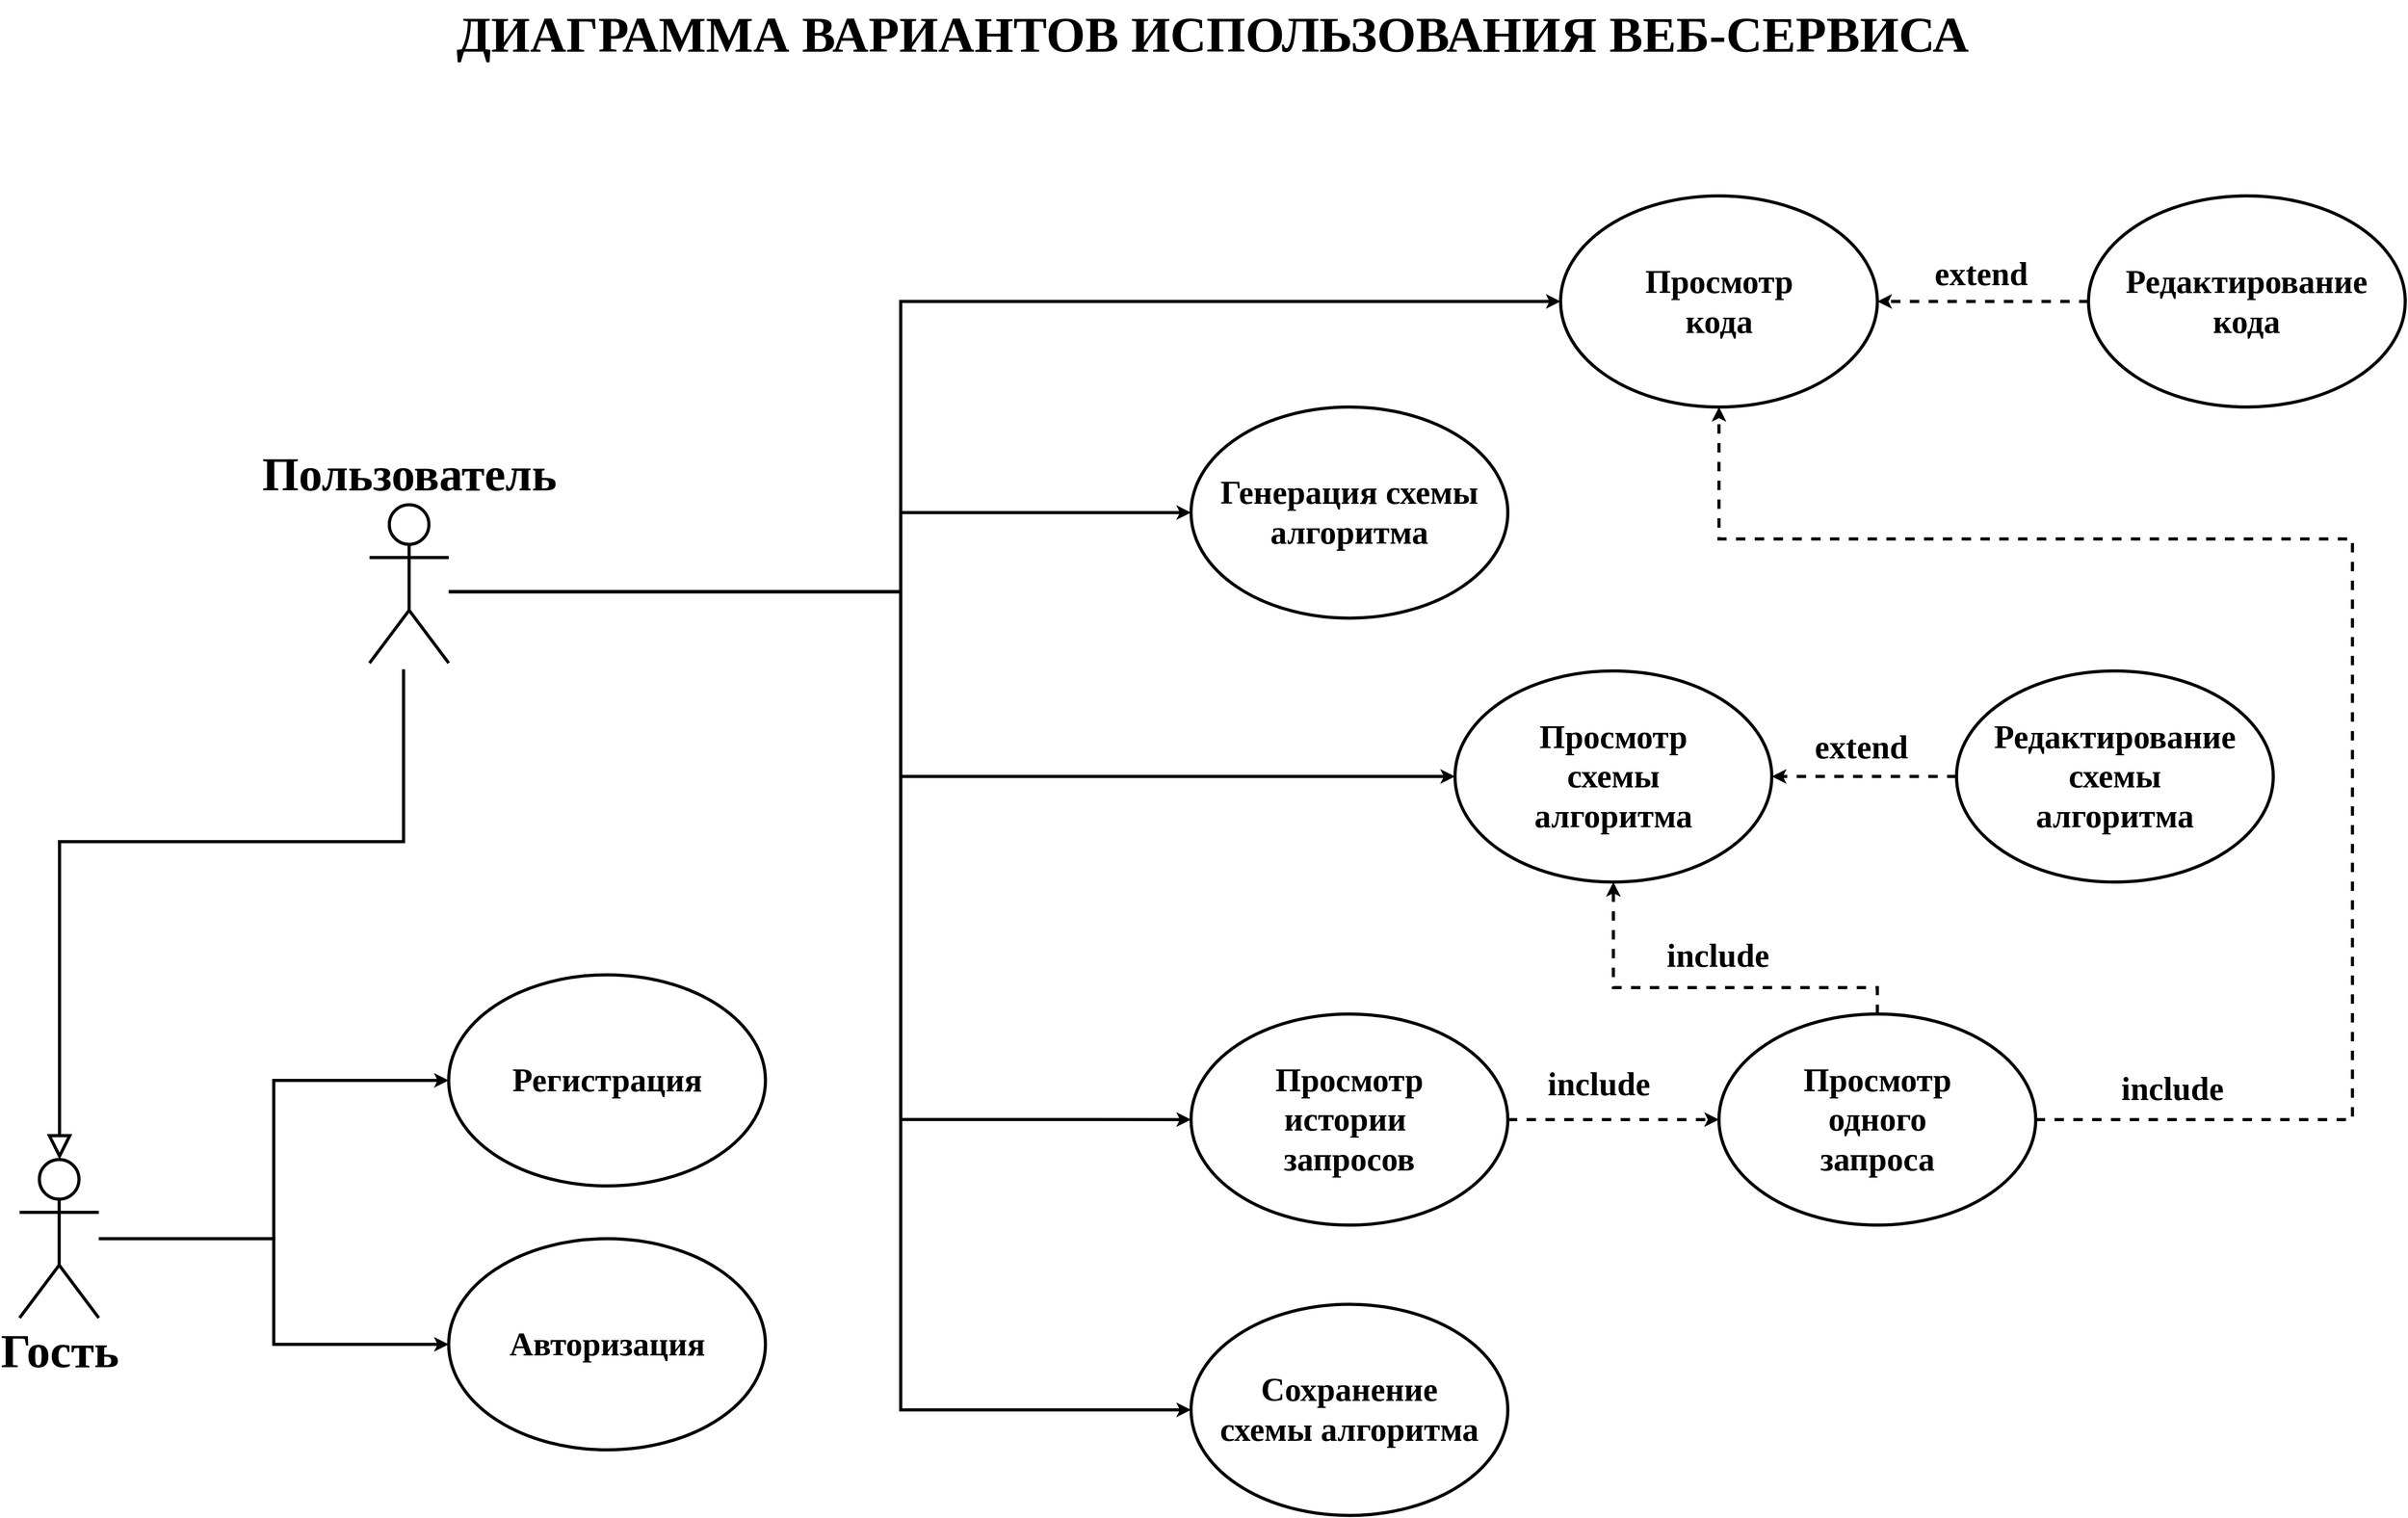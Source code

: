<mxfile version="21.1.2" type="device">
  <diagram name="Page-1" id="DXjRYRPQSQG1_2DYjN1M">
    <mxGraphModel dx="7090" dy="4100" grid="1" gridSize="10" guides="1" tooltips="1" connect="1" arrows="1" fold="1" page="1" pageScale="1" pageWidth="3300" pageHeight="2339" math="0" shadow="0">
      <root>
        <mxCell id="0" />
        <mxCell id="1" parent="0" />
        <mxCell id="NAu119daPePe2BMLrjtU-4" value="ДИАГРАММА ВАРИАНТОВ ИСПОЛЬЗОВАНИЯ ВЕБ-СЕРВИСА" style="text;html=1;align=center;verticalAlign=middle;resizable=0;points=[];autosize=1;strokeColor=none;fillColor=none;fontFamily=Times New Roman;fontStyle=1;fontSize=64;" parent="1" vertex="1">
          <mxGeometry x="675" y="100" width="1950" height="90" as="geometry" />
        </mxCell>
        <mxCell id="KSQjck4VXTtEsWQFUxek-6" value="Пользователь" style="shape=umlActor;verticalLabelPosition=top;verticalAlign=bottom;html=1;outlineConnect=0;fontFamily=Times New Roman;fontSize=60;container=0;fontStyle=1;labelPosition=center;align=center;strokeWidth=4;" parent="1" vertex="1">
          <mxGeometry x="574.58" y="744.21" width="101.052" height="202.105" as="geometry" />
        </mxCell>
        <mxCell id="KSQjck4VXTtEsWQFUxek-7" style="edgeStyle=orthogonalEdgeStyle;rounded=0;orthogonalLoop=1;jettySize=auto;html=1;endArrow=block;endFill=0;endSize=22;fontFamily=Times New Roman;fontSize=42;fontStyle=1;strokeWidth=4;" parent="1" target="KSQjck4VXTtEsWQFUxek-10" edge="1">
          <mxGeometry relative="1" as="geometry">
            <mxPoint x="618" y="954.21" as="sourcePoint" />
            <Array as="points">
              <mxPoint x="618" y="1174.21" />
              <mxPoint x="179" y="1174.21" />
            </Array>
          </mxGeometry>
        </mxCell>
        <mxCell id="KSQjck4VXTtEsWQFUxek-10" value="Гость" style="shape=umlActor;verticalLabelPosition=bottom;verticalAlign=top;html=1;outlineConnect=0;fontFamily=Times New Roman;fontSize=60;labelPosition=center;align=center;container=0;fontStyle=1;strokeWidth=4;" parent="1" vertex="1">
          <mxGeometry x="128" y="1579.999" width="101.052" height="202.105" as="geometry" />
        </mxCell>
        <mxCell id="KSQjck4VXTtEsWQFUxek-11" value="Регистрация" style="ellipse;whiteSpace=wrap;html=1;fontFamily=Times New Roman;fontSize=42;container=0;fontStyle=1;strokeWidth=4;" parent="1" vertex="1">
          <mxGeometry x="675.631" y="1344.21" width="404.21" height="269.474" as="geometry" />
        </mxCell>
        <mxCell id="KSQjck4VXTtEsWQFUxek-8" style="edgeStyle=orthogonalEdgeStyle;rounded=0;orthogonalLoop=1;jettySize=auto;html=1;fontFamily=Times New Roman;fontSize=42;fontStyle=1;strokeWidth=4;" parent="1" source="KSQjck4VXTtEsWQFUxek-10" target="KSQjck4VXTtEsWQFUxek-11" edge="1">
          <mxGeometry relative="1" as="geometry" />
        </mxCell>
        <mxCell id="KSQjck4VXTtEsWQFUxek-12" value="Авторизация" style="ellipse;whiteSpace=wrap;html=1;fontFamily=Times New Roman;fontSize=42;container=0;fontStyle=1;strokeWidth=4;" parent="1" vertex="1">
          <mxGeometry x="675.631" y="1681.052" width="404.21" height="269.474" as="geometry" />
        </mxCell>
        <mxCell id="KSQjck4VXTtEsWQFUxek-9" style="edgeStyle=orthogonalEdgeStyle;rounded=0;orthogonalLoop=1;jettySize=auto;html=1;fontFamily=Times New Roman;fontSize=42;fontStyle=1;strokeWidth=4;" parent="1" source="KSQjck4VXTtEsWQFUxek-10" target="KSQjck4VXTtEsWQFUxek-12" edge="1">
          <mxGeometry relative="1" as="geometry" />
        </mxCell>
        <mxCell id="KSQjck4VXTtEsWQFUxek-13" value="Просмотр&lt;br style=&quot;font-size: 42px;&quot;&gt;кода" style="ellipse;whiteSpace=wrap;html=1;fontFamily=Times New Roman;fontSize=42;container=0;fontStyle=1;strokeWidth=4;" parent="1" vertex="1">
          <mxGeometry x="2094.577" y="349.999" width="404.21" height="269.474" as="geometry" />
        </mxCell>
        <mxCell id="KSQjck4VXTtEsWQFUxek-1" style="edgeStyle=orthogonalEdgeStyle;rounded=0;orthogonalLoop=1;jettySize=auto;html=1;entryX=0;entryY=0.5;entryDx=0;entryDy=0;fontFamily=Times New Roman;fontSize=42;fontStyle=1;strokeWidth=4;" parent="1" source="KSQjck4VXTtEsWQFUxek-6" target="KSQjck4VXTtEsWQFUxek-13" edge="1">
          <mxGeometry relative="1" as="geometry">
            <Array as="points">
              <mxPoint x="1252.473" y="855.263" />
              <mxPoint x="1252.473" y="484.736" />
            </Array>
          </mxGeometry>
        </mxCell>
        <mxCell id="KSQjck4VXTtEsWQFUxek-14" value="Генерация схемы&lt;br style=&quot;font-size: 42px;&quot;&gt;алгоритма" style="ellipse;whiteSpace=wrap;html=1;fontFamily=Times New Roman;fontSize=42;container=0;fontStyle=1;strokeWidth=4;" parent="1" vertex="1">
          <mxGeometry x="1622.999" y="619.473" width="404.21" height="269.474" as="geometry" />
        </mxCell>
        <mxCell id="KSQjck4VXTtEsWQFUxek-3" style="edgeStyle=orthogonalEdgeStyle;rounded=0;orthogonalLoop=1;jettySize=auto;html=1;entryX=0;entryY=0.5;entryDx=0;entryDy=0;fontFamily=Times New Roman;fontSize=42;fontStyle=1;strokeWidth=4;" parent="1" source="KSQjck4VXTtEsWQFUxek-6" target="KSQjck4VXTtEsWQFUxek-14" edge="1">
          <mxGeometry relative="1" as="geometry">
            <Array as="points">
              <mxPoint x="1252.473" y="855.263" />
              <mxPoint x="1252.473" y="754.21" />
            </Array>
          </mxGeometry>
        </mxCell>
        <mxCell id="KSQjck4VXTtEsWQFUxek-16" value="Просмотр&lt;br style=&quot;font-size: 42px;&quot;&gt;истории&amp;nbsp;&lt;br style=&quot;font-size: 42px;&quot;&gt;запросов" style="ellipse;whiteSpace=wrap;html=1;fontFamily=Times New Roman;fontSize=42;container=0;fontStyle=1;strokeWidth=4;" parent="1" vertex="1">
          <mxGeometry x="1622.999" y="1394.21" width="404.21" height="269.474" as="geometry" />
        </mxCell>
        <mxCell id="KSQjck4VXTtEsWQFUxek-4" style="edgeStyle=orthogonalEdgeStyle;rounded=0;orthogonalLoop=1;jettySize=auto;html=1;entryX=0;entryY=0.5;entryDx=0;entryDy=0;fontFamily=Times New Roman;fontSize=42;fontStyle=1;strokeWidth=4;" parent="1" source="KSQjck4VXTtEsWQFUxek-6" target="KSQjck4VXTtEsWQFUxek-16" edge="1">
          <mxGeometry relative="1" as="geometry">
            <Array as="points">
              <mxPoint x="1252.473" y="855.263" />
              <mxPoint x="1252.473" y="1528.947" />
            </Array>
          </mxGeometry>
        </mxCell>
        <mxCell id="KSQjck4VXTtEsWQFUxek-18" style="edgeStyle=orthogonalEdgeStyle;rounded=0;orthogonalLoop=1;jettySize=auto;html=1;dashed=1;fontFamily=Times New Roman;fontSize=42;fontStyle=1;strokeWidth=4;" parent="1" source="KSQjck4VXTtEsWQFUxek-19" target="KSQjck4VXTtEsWQFUxek-13" edge="1">
          <mxGeometry relative="1" as="geometry">
            <Array as="points">
              <mxPoint x="3105.102" y="1528.947" />
              <mxPoint x="3105.102" y="787.894" />
              <mxPoint x="2296.682" y="787.894" />
            </Array>
          </mxGeometry>
        </mxCell>
        <mxCell id="KSQjck4VXTtEsWQFUxek-19" value="Просмотр&lt;br style=&quot;font-size: 42px;&quot;&gt;одного&lt;br style=&quot;font-size: 42px;&quot;&gt;запроса" style="ellipse;whiteSpace=wrap;html=1;fontFamily=Times New Roman;fontSize=42;container=0;fontStyle=1;strokeWidth=4;" parent="1" vertex="1">
          <mxGeometry x="2296.682" y="1394.21" width="404.21" height="269.474" as="geometry" />
        </mxCell>
        <mxCell id="KSQjck4VXTtEsWQFUxek-15" style="edgeStyle=orthogonalEdgeStyle;rounded=0;orthogonalLoop=1;jettySize=auto;html=1;dashed=1;fontFamily=Times New Roman;fontSize=42;fontStyle=1;strokeWidth=4;" parent="1" source="KSQjck4VXTtEsWQFUxek-16" target="KSQjck4VXTtEsWQFUxek-19" edge="1">
          <mxGeometry relative="1" as="geometry" />
        </mxCell>
        <mxCell id="KSQjck4VXTtEsWQFUxek-20" value="Просмотр&lt;br style=&quot;font-size: 42px;&quot;&gt;схемы&lt;br style=&quot;font-size: 42px;&quot;&gt;алгоритма" style="ellipse;whiteSpace=wrap;html=1;fontFamily=Times New Roman;fontSize=42;container=0;fontStyle=1;strokeWidth=4;" parent="1" vertex="1">
          <mxGeometry x="1959.84" y="956.315" width="404.21" height="269.474" as="geometry" />
        </mxCell>
        <mxCell id="KSQjck4VXTtEsWQFUxek-2" style="edgeStyle=orthogonalEdgeStyle;rounded=0;orthogonalLoop=1;jettySize=auto;html=1;fontFamily=Times New Roman;fontSize=42;fontStyle=1;strokeWidth=4;" parent="1" source="KSQjck4VXTtEsWQFUxek-6" target="KSQjck4VXTtEsWQFUxek-20" edge="1">
          <mxGeometry relative="1" as="geometry">
            <Array as="points">
              <mxPoint x="1252.473" y="855.263" />
              <mxPoint x="1252.473" y="1091.052" />
            </Array>
          </mxGeometry>
        </mxCell>
        <mxCell id="KSQjck4VXTtEsWQFUxek-17" style="edgeStyle=orthogonalEdgeStyle;rounded=0;orthogonalLoop=1;jettySize=auto;html=1;dashed=1;fontFamily=Times New Roman;fontSize=42;entryX=0.5;entryY=1;entryDx=0;entryDy=0;exitX=0.5;exitY=0;exitDx=0;exitDy=0;fontStyle=1;strokeWidth=4;" parent="1" source="KSQjck4VXTtEsWQFUxek-19" target="KSQjck4VXTtEsWQFUxek-20" edge="1">
          <mxGeometry relative="1" as="geometry">
            <Array as="points">
              <mxPoint x="2296.682" y="1360.526" />
              <mxPoint x="1926.156" y="1360.526" />
            </Array>
          </mxGeometry>
        </mxCell>
        <mxCell id="KSQjck4VXTtEsWQFUxek-21" style="edgeStyle=orthogonalEdgeStyle;rounded=0;orthogonalLoop=1;jettySize=auto;html=1;fontFamily=Times New Roman;fontSize=42;dashed=1;fontStyle=1;strokeWidth=4;" parent="1" source="KSQjck4VXTtEsWQFUxek-22" target="KSQjck4VXTtEsWQFUxek-13" edge="1">
          <mxGeometry relative="1" as="geometry" />
        </mxCell>
        <mxCell id="KSQjck4VXTtEsWQFUxek-22" value="Редактирование&lt;br style=&quot;font-size: 42px;&quot;&gt;кода" style="ellipse;whiteSpace=wrap;html=1;fontFamily=Times New Roman;fontSize=42;container=0;fontStyle=1;strokeWidth=4;" parent="1" vertex="1">
          <mxGeometry x="2768.26" y="349.999" width="404.21" height="269.474" as="geometry" />
        </mxCell>
        <mxCell id="KSQjck4VXTtEsWQFUxek-23" style="edgeStyle=orthogonalEdgeStyle;rounded=0;orthogonalLoop=1;jettySize=auto;html=1;fontFamily=Times New Roman;fontSize=42;dashed=1;fontStyle=1;strokeWidth=4;" parent="1" source="KSQjck4VXTtEsWQFUxek-24" target="KSQjck4VXTtEsWQFUxek-20" edge="1">
          <mxGeometry relative="1" as="geometry" />
        </mxCell>
        <mxCell id="KSQjck4VXTtEsWQFUxek-24" value="Редактирование&lt;br style=&quot;font-size: 42px;&quot;&gt;схемы&lt;br style=&quot;font-size: 42px;&quot;&gt;алгоритма" style="ellipse;whiteSpace=wrap;html=1;fontFamily=Times New Roman;fontSize=42;container=0;fontStyle=1;strokeWidth=4;" parent="1" vertex="1">
          <mxGeometry x="2599.839" y="956.315" width="404.21" height="269.474" as="geometry" />
        </mxCell>
        <mxCell id="KSQjck4VXTtEsWQFUxek-25" value="include" style="text;html=1;align=center;verticalAlign=middle;resizable=0;points=[];autosize=1;strokeColor=none;fillColor=none;fontFamily=Times New Roman;fontSize=42;container=0;fontStyle=1" parent="1" vertex="1">
          <mxGeometry x="2220.004" y="1290.004" width="150" height="60" as="geometry" />
        </mxCell>
        <mxCell id="KSQjck4VXTtEsWQFUxek-26" value="include" style="text;html=1;align=center;verticalAlign=middle;resizable=0;points=[];autosize=1;strokeColor=none;fillColor=none;fontFamily=Times New Roman;fontSize=42;container=0;fontStyle=1" parent="1" vertex="1">
          <mxGeometry x="2067.999" y="1454.213" width="150" height="60" as="geometry" />
        </mxCell>
        <mxCell id="KSQjck4VXTtEsWQFUxek-27" value="include" style="text;html=1;align=center;verticalAlign=middle;resizable=0;points=[];autosize=1;strokeColor=none;fillColor=none;fontFamily=Times New Roman;fontSize=42;container=0;fontStyle=1" parent="1" vertex="1">
          <mxGeometry x="2799.996" y="1460" width="150" height="60" as="geometry" />
        </mxCell>
        <mxCell id="KSQjck4VXTtEsWQFUxek-28" value="extend" style="text;html=1;align=center;verticalAlign=middle;resizable=0;points=[];autosize=1;strokeColor=none;fillColor=none;fontFamily=Times New Roman;fontSize=42;container=0;fontStyle=1" parent="1" vertex="1">
          <mxGeometry x="2408.004" y="1024.205" width="140" height="60" as="geometry" />
        </mxCell>
        <mxCell id="KSQjck4VXTtEsWQFUxek-29" value="extend" style="text;html=1;align=center;verticalAlign=middle;resizable=0;points=[];autosize=1;strokeColor=none;fillColor=none;fontFamily=Times New Roman;fontSize=42;container=0;fontStyle=1" parent="1" vertex="1">
          <mxGeometry x="2560.893" y="419.998" width="140" height="60" as="geometry" />
        </mxCell>
        <mxCell id="KSQjck4VXTtEsWQFUxek-30" value="Сохранение&lt;br style=&quot;font-size: 42px;&quot;&gt;схемы алгоритма" style="ellipse;whiteSpace=wrap;html=1;fontFamily=Times New Roman;fontSize=42;container=0;fontStyle=1;strokeWidth=4;" parent="1" vertex="1">
          <mxGeometry x="1622.999" y="1764.736" width="404.21" height="269.474" as="geometry" />
        </mxCell>
        <mxCell id="KSQjck4VXTtEsWQFUxek-5" style="edgeStyle=orthogonalEdgeStyle;rounded=0;orthogonalLoop=1;jettySize=auto;html=1;entryX=0;entryY=0.5;entryDx=0;entryDy=0;fontFamily=Times New Roman;fontSize=42;fontStyle=1;strokeWidth=4;" parent="1" source="KSQjck4VXTtEsWQFUxek-6" target="KSQjck4VXTtEsWQFUxek-30" edge="1">
          <mxGeometry relative="1" as="geometry">
            <Array as="points">
              <mxPoint x="1252.473" y="855.263" />
              <mxPoint x="1252.473" y="1899.473" />
            </Array>
          </mxGeometry>
        </mxCell>
      </root>
    </mxGraphModel>
  </diagram>
</mxfile>

